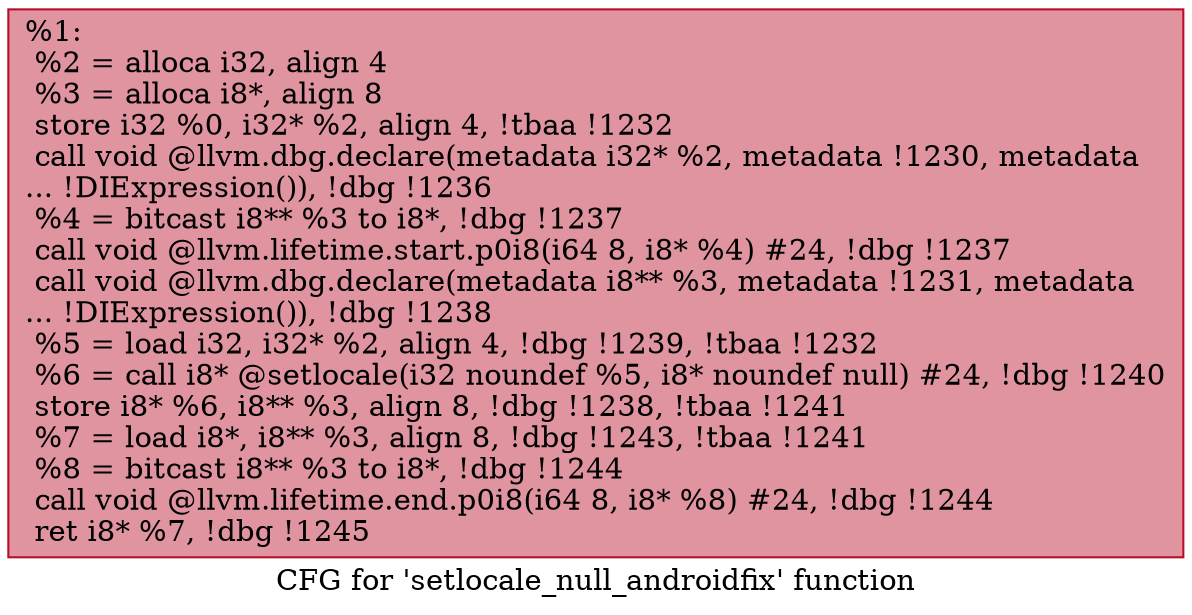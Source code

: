 digraph "CFG for 'setlocale_null_androidfix' function" {
	label="CFG for 'setlocale_null_androidfix' function";

	Node0xcef060 [shape=record,color="#b70d28ff", style=filled, fillcolor="#b70d2870",label="{%1:\l  %2 = alloca i32, align 4\l  %3 = alloca i8*, align 8\l  store i32 %0, i32* %2, align 4, !tbaa !1232\l  call void @llvm.dbg.declare(metadata i32* %2, metadata !1230, metadata\l... !DIExpression()), !dbg !1236\l  %4 = bitcast i8** %3 to i8*, !dbg !1237\l  call void @llvm.lifetime.start.p0i8(i64 8, i8* %4) #24, !dbg !1237\l  call void @llvm.dbg.declare(metadata i8** %3, metadata !1231, metadata\l... !DIExpression()), !dbg !1238\l  %5 = load i32, i32* %2, align 4, !dbg !1239, !tbaa !1232\l  %6 = call i8* @setlocale(i32 noundef %5, i8* noundef null) #24, !dbg !1240\l  store i8* %6, i8** %3, align 8, !dbg !1238, !tbaa !1241\l  %7 = load i8*, i8** %3, align 8, !dbg !1243, !tbaa !1241\l  %8 = bitcast i8** %3 to i8*, !dbg !1244\l  call void @llvm.lifetime.end.p0i8(i64 8, i8* %8) #24, !dbg !1244\l  ret i8* %7, !dbg !1245\l}"];
}
